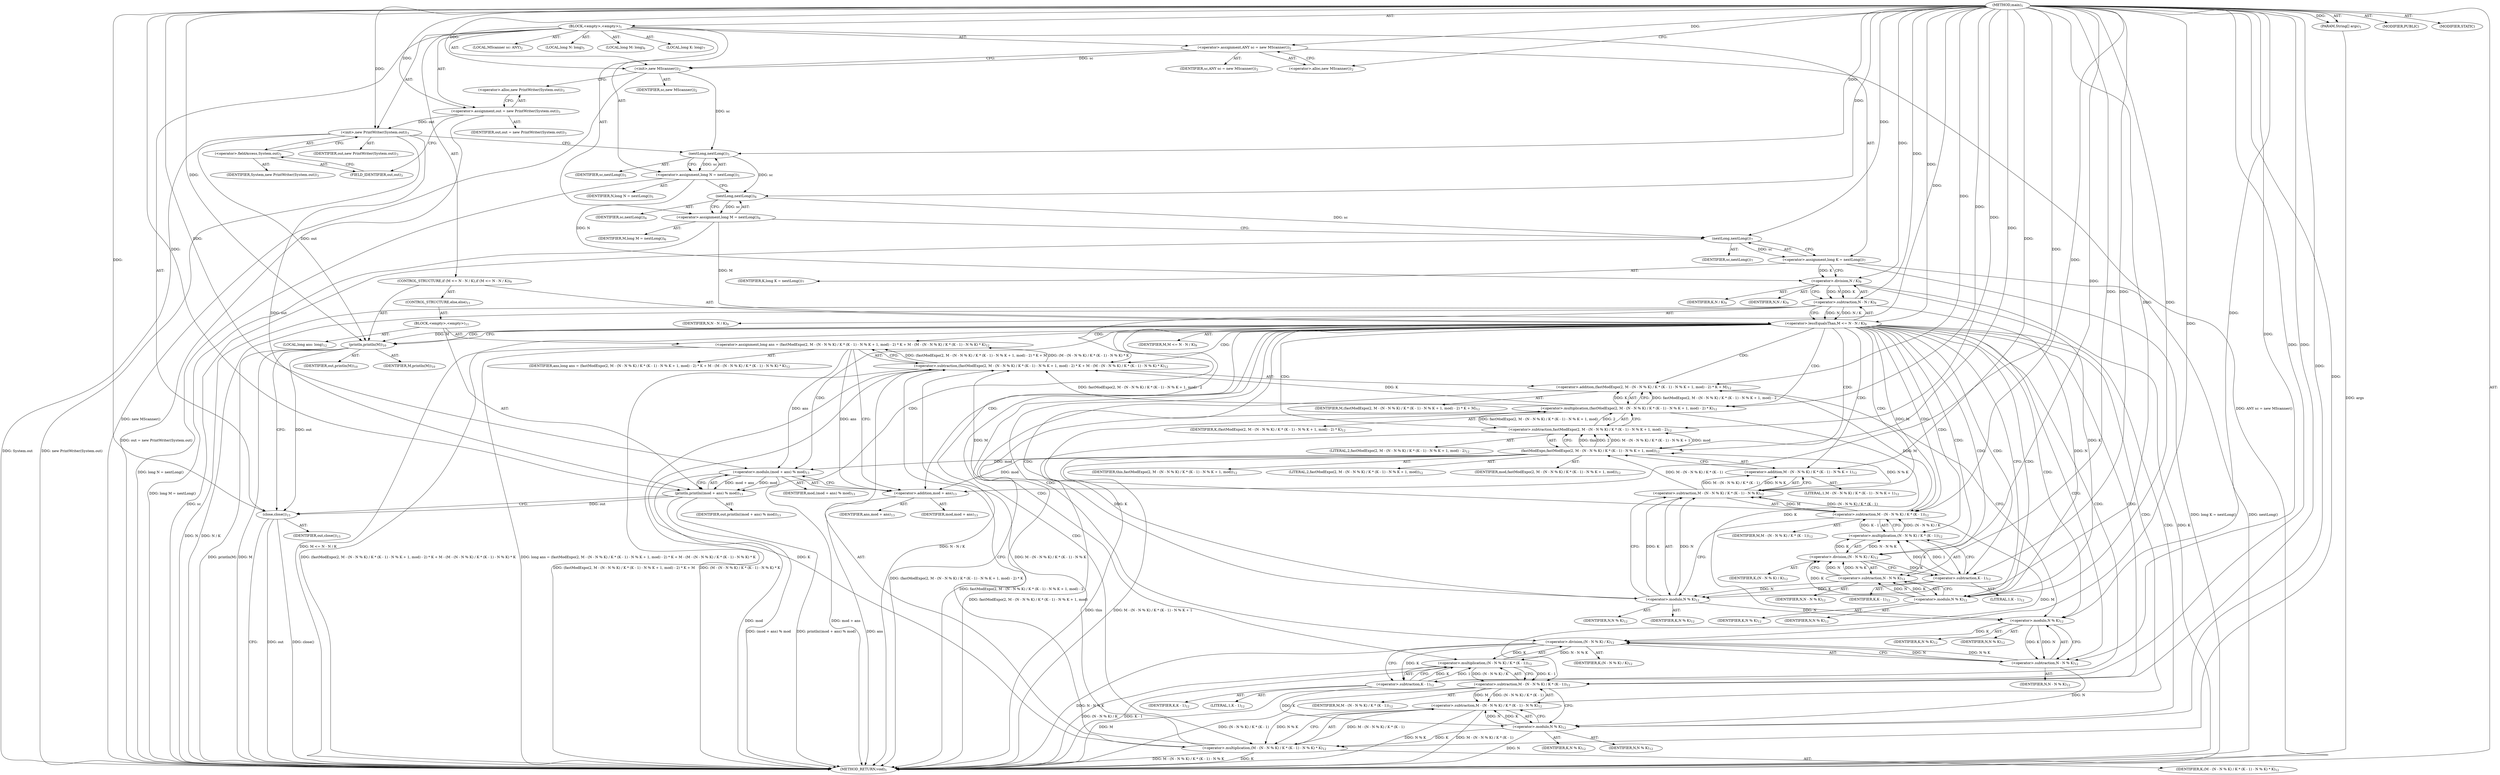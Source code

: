 digraph "main" {  
"19" [label = <(METHOD,main)<SUB>1</SUB>> ]
"20" [label = <(PARAM,String[] args)<SUB>1</SUB>> ]
"21" [label = <(BLOCK,&lt;empty&gt;,&lt;empty&gt;)<SUB>1</SUB>> ]
"4" [label = <(LOCAL,MScanner sc: ANY)<SUB>2</SUB>> ]
"22" [label = <(&lt;operator&gt;.assignment,ANY sc = new MScanner())<SUB>2</SUB>> ]
"23" [label = <(IDENTIFIER,sc,ANY sc = new MScanner())<SUB>2</SUB>> ]
"24" [label = <(&lt;operator&gt;.alloc,new MScanner())<SUB>2</SUB>> ]
"25" [label = <(&lt;init&gt;,new MScanner())<SUB>2</SUB>> ]
"3" [label = <(IDENTIFIER,sc,new MScanner())<SUB>2</SUB>> ]
"26" [label = <(&lt;operator&gt;.assignment,out = new PrintWriter(System.out))<SUB>3</SUB>> ]
"27" [label = <(IDENTIFIER,out,out = new PrintWriter(System.out))<SUB>3</SUB>> ]
"28" [label = <(&lt;operator&gt;.alloc,new PrintWriter(System.out))<SUB>3</SUB>> ]
"29" [label = <(&lt;init&gt;,new PrintWriter(System.out))<SUB>3</SUB>> ]
"30" [label = <(IDENTIFIER,out,new PrintWriter(System.out))<SUB>3</SUB>> ]
"31" [label = <(&lt;operator&gt;.fieldAccess,System.out)<SUB>3</SUB>> ]
"32" [label = <(IDENTIFIER,System,new PrintWriter(System.out))<SUB>3</SUB>> ]
"33" [label = <(FIELD_IDENTIFIER,out,out)<SUB>3</SUB>> ]
"34" [label = <(LOCAL,long N: long)<SUB>5</SUB>> ]
"35" [label = <(&lt;operator&gt;.assignment,long N = nextLong())<SUB>5</SUB>> ]
"36" [label = <(IDENTIFIER,N,long N = nextLong())<SUB>5</SUB>> ]
"37" [label = <(nextLong,nextLong())<SUB>5</SUB>> ]
"38" [label = <(IDENTIFIER,sc,nextLong())<SUB>5</SUB>> ]
"39" [label = <(LOCAL,long M: long)<SUB>6</SUB>> ]
"40" [label = <(&lt;operator&gt;.assignment,long M = nextLong())<SUB>6</SUB>> ]
"41" [label = <(IDENTIFIER,M,long M = nextLong())<SUB>6</SUB>> ]
"42" [label = <(nextLong,nextLong())<SUB>6</SUB>> ]
"43" [label = <(IDENTIFIER,sc,nextLong())<SUB>6</SUB>> ]
"44" [label = <(LOCAL,long K: long)<SUB>7</SUB>> ]
"45" [label = <(&lt;operator&gt;.assignment,long K = nextLong())<SUB>7</SUB>> ]
"46" [label = <(IDENTIFIER,K,long K = nextLong())<SUB>7</SUB>> ]
"47" [label = <(nextLong,nextLong())<SUB>7</SUB>> ]
"48" [label = <(IDENTIFIER,sc,nextLong())<SUB>7</SUB>> ]
"49" [label = <(CONTROL_STRUCTURE,if (M &lt;= N - N / K),if (M &lt;= N - N / K))<SUB>9</SUB>> ]
"50" [label = <(&lt;operator&gt;.lessEqualsThan,M &lt;= N - N / K)<SUB>9</SUB>> ]
"51" [label = <(IDENTIFIER,M,M &lt;= N - N / K)<SUB>9</SUB>> ]
"52" [label = <(&lt;operator&gt;.subtraction,N - N / K)<SUB>9</SUB>> ]
"53" [label = <(IDENTIFIER,N,N - N / K)<SUB>9</SUB>> ]
"54" [label = <(&lt;operator&gt;.division,N / K)<SUB>9</SUB>> ]
"55" [label = <(IDENTIFIER,N,N / K)<SUB>9</SUB>> ]
"56" [label = <(IDENTIFIER,K,N / K)<SUB>9</SUB>> ]
"57" [label = <(println,println(M))<SUB>10</SUB>> ]
"58" [label = <(IDENTIFIER,out,println(M))<SUB>10</SUB>> ]
"59" [label = <(IDENTIFIER,M,println(M))<SUB>10</SUB>> ]
"60" [label = <(CONTROL_STRUCTURE,else,else)<SUB>11</SUB>> ]
"61" [label = <(BLOCK,&lt;empty&gt;,&lt;empty&gt;)<SUB>11</SUB>> ]
"62" [label = <(LOCAL,long ans: long)<SUB>12</SUB>> ]
"63" [label = <(&lt;operator&gt;.assignment,long ans = (fastModExpo(2, M - (N - N % K) / K * (K - 1) - N % K + 1, mod) - 2) * K + M - (M - (N - N % K) / K * (K - 1) - N % K) * K)<SUB>12</SUB>> ]
"64" [label = <(IDENTIFIER,ans,long ans = (fastModExpo(2, M - (N - N % K) / K * (K - 1) - N % K + 1, mod) - 2) * K + M - (M - (N - N % K) / K * (K - 1) - N % K) * K)<SUB>12</SUB>> ]
"65" [label = <(&lt;operator&gt;.subtraction,(fastModExpo(2, M - (N - N % K) / K * (K - 1) - N % K + 1, mod) - 2) * K + M - (M - (N - N % K) / K * (K - 1) - N % K) * K)<SUB>12</SUB>> ]
"66" [label = <(&lt;operator&gt;.addition,(fastModExpo(2, M - (N - N % K) / K * (K - 1) - N % K + 1, mod) - 2) * K + M)<SUB>12</SUB>> ]
"67" [label = <(&lt;operator&gt;.multiplication,(fastModExpo(2, M - (N - N % K) / K * (K - 1) - N % K + 1, mod) - 2) * K)<SUB>12</SUB>> ]
"68" [label = <(&lt;operator&gt;.subtraction,fastModExpo(2, M - (N - N % K) / K * (K - 1) - N % K + 1, mod) - 2)<SUB>12</SUB>> ]
"69" [label = <(fastModExpo,fastModExpo(2, M - (N - N % K) / K * (K - 1) - N % K + 1, mod))<SUB>12</SUB>> ]
"70" [label = <(IDENTIFIER,this,fastModExpo(2, M - (N - N % K) / K * (K - 1) - N % K + 1, mod))<SUB>12</SUB>> ]
"71" [label = <(LITERAL,2,fastModExpo(2, M - (N - N % K) / K * (K - 1) - N % K + 1, mod))<SUB>12</SUB>> ]
"72" [label = <(&lt;operator&gt;.addition,M - (N - N % K) / K * (K - 1) - N % K + 1)<SUB>12</SUB>> ]
"73" [label = <(&lt;operator&gt;.subtraction,M - (N - N % K) / K * (K - 1) - N % K)<SUB>12</SUB>> ]
"74" [label = <(&lt;operator&gt;.subtraction,M - (N - N % K) / K * (K - 1))<SUB>12</SUB>> ]
"75" [label = <(IDENTIFIER,M,M - (N - N % K) / K * (K - 1))<SUB>12</SUB>> ]
"76" [label = <(&lt;operator&gt;.multiplication,(N - N % K) / K * (K - 1))<SUB>12</SUB>> ]
"77" [label = <(&lt;operator&gt;.division,(N - N % K) / K)<SUB>12</SUB>> ]
"78" [label = <(&lt;operator&gt;.subtraction,N - N % K)<SUB>12</SUB>> ]
"79" [label = <(IDENTIFIER,N,N - N % K)<SUB>12</SUB>> ]
"80" [label = <(&lt;operator&gt;.modulo,N % K)<SUB>12</SUB>> ]
"81" [label = <(IDENTIFIER,N,N % K)<SUB>12</SUB>> ]
"82" [label = <(IDENTIFIER,K,N % K)<SUB>12</SUB>> ]
"83" [label = <(IDENTIFIER,K,(N - N % K) / K)<SUB>12</SUB>> ]
"84" [label = <(&lt;operator&gt;.subtraction,K - 1)<SUB>12</SUB>> ]
"85" [label = <(IDENTIFIER,K,K - 1)<SUB>12</SUB>> ]
"86" [label = <(LITERAL,1,K - 1)<SUB>12</SUB>> ]
"87" [label = <(&lt;operator&gt;.modulo,N % K)<SUB>12</SUB>> ]
"88" [label = <(IDENTIFIER,N,N % K)<SUB>12</SUB>> ]
"89" [label = <(IDENTIFIER,K,N % K)<SUB>12</SUB>> ]
"90" [label = <(LITERAL,1,M - (N - N % K) / K * (K - 1) - N % K + 1)<SUB>12</SUB>> ]
"91" [label = <(IDENTIFIER,mod,fastModExpo(2, M - (N - N % K) / K * (K - 1) - N % K + 1, mod))<SUB>12</SUB>> ]
"92" [label = <(LITERAL,2,fastModExpo(2, M - (N - N % K) / K * (K - 1) - N % K + 1, mod) - 2)<SUB>12</SUB>> ]
"93" [label = <(IDENTIFIER,K,(fastModExpo(2, M - (N - N % K) / K * (K - 1) - N % K + 1, mod) - 2) * K)<SUB>12</SUB>> ]
"94" [label = <(IDENTIFIER,M,(fastModExpo(2, M - (N - N % K) / K * (K - 1) - N % K + 1, mod) - 2) * K + M)<SUB>12</SUB>> ]
"95" [label = <(&lt;operator&gt;.multiplication,(M - (N - N % K) / K * (K - 1) - N % K) * K)<SUB>12</SUB>> ]
"96" [label = <(&lt;operator&gt;.subtraction,M - (N - N % K) / K * (K - 1) - N % K)<SUB>12</SUB>> ]
"97" [label = <(&lt;operator&gt;.subtraction,M - (N - N % K) / K * (K - 1))<SUB>12</SUB>> ]
"98" [label = <(IDENTIFIER,M,M - (N - N % K) / K * (K - 1))<SUB>12</SUB>> ]
"99" [label = <(&lt;operator&gt;.multiplication,(N - N % K) / K * (K - 1))<SUB>12</SUB>> ]
"100" [label = <(&lt;operator&gt;.division,(N - N % K) / K)<SUB>12</SUB>> ]
"101" [label = <(&lt;operator&gt;.subtraction,N - N % K)<SUB>12</SUB>> ]
"102" [label = <(IDENTIFIER,N,N - N % K)<SUB>12</SUB>> ]
"103" [label = <(&lt;operator&gt;.modulo,N % K)<SUB>12</SUB>> ]
"104" [label = <(IDENTIFIER,N,N % K)<SUB>12</SUB>> ]
"105" [label = <(IDENTIFIER,K,N % K)<SUB>12</SUB>> ]
"106" [label = <(IDENTIFIER,K,(N - N % K) / K)<SUB>12</SUB>> ]
"107" [label = <(&lt;operator&gt;.subtraction,K - 1)<SUB>12</SUB>> ]
"108" [label = <(IDENTIFIER,K,K - 1)<SUB>12</SUB>> ]
"109" [label = <(LITERAL,1,K - 1)<SUB>12</SUB>> ]
"110" [label = <(&lt;operator&gt;.modulo,N % K)<SUB>12</SUB>> ]
"111" [label = <(IDENTIFIER,N,N % K)<SUB>12</SUB>> ]
"112" [label = <(IDENTIFIER,K,N % K)<SUB>12</SUB>> ]
"113" [label = <(IDENTIFIER,K,(M - (N - N % K) / K * (K - 1) - N % K) * K)<SUB>12</SUB>> ]
"114" [label = <(println,println((mod + ans) % mod))<SUB>13</SUB>> ]
"115" [label = <(IDENTIFIER,out,println((mod + ans) % mod))<SUB>13</SUB>> ]
"116" [label = <(&lt;operator&gt;.modulo,(mod + ans) % mod)<SUB>13</SUB>> ]
"117" [label = <(&lt;operator&gt;.addition,mod + ans)<SUB>13</SUB>> ]
"118" [label = <(IDENTIFIER,mod,mod + ans)<SUB>13</SUB>> ]
"119" [label = <(IDENTIFIER,ans,mod + ans)<SUB>13</SUB>> ]
"120" [label = <(IDENTIFIER,mod,(mod + ans) % mod)<SUB>13</SUB>> ]
"121" [label = <(close,close())<SUB>15</SUB>> ]
"122" [label = <(IDENTIFIER,out,close())<SUB>15</SUB>> ]
"123" [label = <(MODIFIER,PUBLIC)> ]
"124" [label = <(MODIFIER,STATIC)> ]
"125" [label = <(METHOD_RETURN,void)<SUB>1</SUB>> ]
  "19" -> "20"  [ label = "AST: "] 
  "19" -> "21"  [ label = "AST: "] 
  "19" -> "123"  [ label = "AST: "] 
  "19" -> "124"  [ label = "AST: "] 
  "19" -> "125"  [ label = "AST: "] 
  "21" -> "4"  [ label = "AST: "] 
  "21" -> "22"  [ label = "AST: "] 
  "21" -> "25"  [ label = "AST: "] 
  "21" -> "26"  [ label = "AST: "] 
  "21" -> "29"  [ label = "AST: "] 
  "21" -> "34"  [ label = "AST: "] 
  "21" -> "35"  [ label = "AST: "] 
  "21" -> "39"  [ label = "AST: "] 
  "21" -> "40"  [ label = "AST: "] 
  "21" -> "44"  [ label = "AST: "] 
  "21" -> "45"  [ label = "AST: "] 
  "21" -> "49"  [ label = "AST: "] 
  "21" -> "121"  [ label = "AST: "] 
  "22" -> "23"  [ label = "AST: "] 
  "22" -> "24"  [ label = "AST: "] 
  "25" -> "3"  [ label = "AST: "] 
  "26" -> "27"  [ label = "AST: "] 
  "26" -> "28"  [ label = "AST: "] 
  "29" -> "30"  [ label = "AST: "] 
  "29" -> "31"  [ label = "AST: "] 
  "31" -> "32"  [ label = "AST: "] 
  "31" -> "33"  [ label = "AST: "] 
  "35" -> "36"  [ label = "AST: "] 
  "35" -> "37"  [ label = "AST: "] 
  "37" -> "38"  [ label = "AST: "] 
  "40" -> "41"  [ label = "AST: "] 
  "40" -> "42"  [ label = "AST: "] 
  "42" -> "43"  [ label = "AST: "] 
  "45" -> "46"  [ label = "AST: "] 
  "45" -> "47"  [ label = "AST: "] 
  "47" -> "48"  [ label = "AST: "] 
  "49" -> "50"  [ label = "AST: "] 
  "49" -> "57"  [ label = "AST: "] 
  "49" -> "60"  [ label = "AST: "] 
  "50" -> "51"  [ label = "AST: "] 
  "50" -> "52"  [ label = "AST: "] 
  "52" -> "53"  [ label = "AST: "] 
  "52" -> "54"  [ label = "AST: "] 
  "54" -> "55"  [ label = "AST: "] 
  "54" -> "56"  [ label = "AST: "] 
  "57" -> "58"  [ label = "AST: "] 
  "57" -> "59"  [ label = "AST: "] 
  "60" -> "61"  [ label = "AST: "] 
  "61" -> "62"  [ label = "AST: "] 
  "61" -> "63"  [ label = "AST: "] 
  "61" -> "114"  [ label = "AST: "] 
  "63" -> "64"  [ label = "AST: "] 
  "63" -> "65"  [ label = "AST: "] 
  "65" -> "66"  [ label = "AST: "] 
  "65" -> "95"  [ label = "AST: "] 
  "66" -> "67"  [ label = "AST: "] 
  "66" -> "94"  [ label = "AST: "] 
  "67" -> "68"  [ label = "AST: "] 
  "67" -> "93"  [ label = "AST: "] 
  "68" -> "69"  [ label = "AST: "] 
  "68" -> "92"  [ label = "AST: "] 
  "69" -> "70"  [ label = "AST: "] 
  "69" -> "71"  [ label = "AST: "] 
  "69" -> "72"  [ label = "AST: "] 
  "69" -> "91"  [ label = "AST: "] 
  "72" -> "73"  [ label = "AST: "] 
  "72" -> "90"  [ label = "AST: "] 
  "73" -> "74"  [ label = "AST: "] 
  "73" -> "87"  [ label = "AST: "] 
  "74" -> "75"  [ label = "AST: "] 
  "74" -> "76"  [ label = "AST: "] 
  "76" -> "77"  [ label = "AST: "] 
  "76" -> "84"  [ label = "AST: "] 
  "77" -> "78"  [ label = "AST: "] 
  "77" -> "83"  [ label = "AST: "] 
  "78" -> "79"  [ label = "AST: "] 
  "78" -> "80"  [ label = "AST: "] 
  "80" -> "81"  [ label = "AST: "] 
  "80" -> "82"  [ label = "AST: "] 
  "84" -> "85"  [ label = "AST: "] 
  "84" -> "86"  [ label = "AST: "] 
  "87" -> "88"  [ label = "AST: "] 
  "87" -> "89"  [ label = "AST: "] 
  "95" -> "96"  [ label = "AST: "] 
  "95" -> "113"  [ label = "AST: "] 
  "96" -> "97"  [ label = "AST: "] 
  "96" -> "110"  [ label = "AST: "] 
  "97" -> "98"  [ label = "AST: "] 
  "97" -> "99"  [ label = "AST: "] 
  "99" -> "100"  [ label = "AST: "] 
  "99" -> "107"  [ label = "AST: "] 
  "100" -> "101"  [ label = "AST: "] 
  "100" -> "106"  [ label = "AST: "] 
  "101" -> "102"  [ label = "AST: "] 
  "101" -> "103"  [ label = "AST: "] 
  "103" -> "104"  [ label = "AST: "] 
  "103" -> "105"  [ label = "AST: "] 
  "107" -> "108"  [ label = "AST: "] 
  "107" -> "109"  [ label = "AST: "] 
  "110" -> "111"  [ label = "AST: "] 
  "110" -> "112"  [ label = "AST: "] 
  "114" -> "115"  [ label = "AST: "] 
  "114" -> "116"  [ label = "AST: "] 
  "116" -> "117"  [ label = "AST: "] 
  "116" -> "120"  [ label = "AST: "] 
  "117" -> "118"  [ label = "AST: "] 
  "117" -> "119"  [ label = "AST: "] 
  "121" -> "122"  [ label = "AST: "] 
  "22" -> "25"  [ label = "CFG: "] 
  "25" -> "28"  [ label = "CFG: "] 
  "26" -> "33"  [ label = "CFG: "] 
  "29" -> "37"  [ label = "CFG: "] 
  "35" -> "42"  [ label = "CFG: "] 
  "40" -> "47"  [ label = "CFG: "] 
  "45" -> "54"  [ label = "CFG: "] 
  "121" -> "125"  [ label = "CFG: "] 
  "24" -> "22"  [ label = "CFG: "] 
  "28" -> "26"  [ label = "CFG: "] 
  "31" -> "29"  [ label = "CFG: "] 
  "37" -> "35"  [ label = "CFG: "] 
  "42" -> "40"  [ label = "CFG: "] 
  "47" -> "45"  [ label = "CFG: "] 
  "50" -> "57"  [ label = "CFG: "] 
  "50" -> "80"  [ label = "CFG: "] 
  "57" -> "121"  [ label = "CFG: "] 
  "33" -> "31"  [ label = "CFG: "] 
  "52" -> "50"  [ label = "CFG: "] 
  "54" -> "52"  [ label = "CFG: "] 
  "63" -> "117"  [ label = "CFG: "] 
  "114" -> "121"  [ label = "CFG: "] 
  "65" -> "63"  [ label = "CFG: "] 
  "116" -> "114"  [ label = "CFG: "] 
  "66" -> "103"  [ label = "CFG: "] 
  "95" -> "65"  [ label = "CFG: "] 
  "117" -> "116"  [ label = "CFG: "] 
  "67" -> "66"  [ label = "CFG: "] 
  "96" -> "95"  [ label = "CFG: "] 
  "68" -> "67"  [ label = "CFG: "] 
  "97" -> "110"  [ label = "CFG: "] 
  "110" -> "96"  [ label = "CFG: "] 
  "69" -> "68"  [ label = "CFG: "] 
  "99" -> "97"  [ label = "CFG: "] 
  "72" -> "69"  [ label = "CFG: "] 
  "100" -> "107"  [ label = "CFG: "] 
  "107" -> "99"  [ label = "CFG: "] 
  "73" -> "72"  [ label = "CFG: "] 
  "101" -> "100"  [ label = "CFG: "] 
  "74" -> "87"  [ label = "CFG: "] 
  "87" -> "73"  [ label = "CFG: "] 
  "103" -> "101"  [ label = "CFG: "] 
  "76" -> "74"  [ label = "CFG: "] 
  "77" -> "84"  [ label = "CFG: "] 
  "84" -> "76"  [ label = "CFG: "] 
  "78" -> "77"  [ label = "CFG: "] 
  "80" -> "78"  [ label = "CFG: "] 
  "19" -> "24"  [ label = "CFG: "] 
  "20" -> "125"  [ label = "DDG: args"] 
  "22" -> "125"  [ label = "DDG: ANY sc = new MScanner()"] 
  "25" -> "125"  [ label = "DDG: new MScanner()"] 
  "26" -> "125"  [ label = "DDG: out = new PrintWriter(System.out)"] 
  "29" -> "125"  [ label = "DDG: System.out"] 
  "29" -> "125"  [ label = "DDG: new PrintWriter(System.out)"] 
  "35" -> "125"  [ label = "DDG: long N = nextLong()"] 
  "40" -> "125"  [ label = "DDG: long M = nextLong()"] 
  "47" -> "125"  [ label = "DDG: sc"] 
  "45" -> "125"  [ label = "DDG: nextLong()"] 
  "45" -> "125"  [ label = "DDG: long K = nextLong()"] 
  "52" -> "125"  [ label = "DDG: N"] 
  "54" -> "125"  [ label = "DDG: K"] 
  "52" -> "125"  [ label = "DDG: N / K"] 
  "50" -> "125"  [ label = "DDG: N - N / K"] 
  "50" -> "125"  [ label = "DDG: M &lt;= N - N / K"] 
  "69" -> "125"  [ label = "DDG: M - (N - N % K) / K * (K - 1) - N % K + 1"] 
  "68" -> "125"  [ label = "DDG: fastModExpo(2, M - (N - N % K) / K * (K - 1) - N % K + 1, mod)"] 
  "67" -> "125"  [ label = "DDG: fastModExpo(2, M - (N - N % K) / K * (K - 1) - N % K + 1, mod) - 2"] 
  "66" -> "125"  [ label = "DDG: (fastModExpo(2, M - (N - N % K) / K * (K - 1) - N % K + 1, mod) - 2) * K"] 
  "65" -> "125"  [ label = "DDG: (fastModExpo(2, M - (N - N % K) / K * (K - 1) - N % K + 1, mod) - 2) * K + M"] 
  "97" -> "125"  [ label = "DDG: M"] 
  "100" -> "125"  [ label = "DDG: N - N % K"] 
  "99" -> "125"  [ label = "DDG: (N - N % K) / K"] 
  "99" -> "125"  [ label = "DDG: K - 1"] 
  "97" -> "125"  [ label = "DDG: (N - N % K) / K * (K - 1)"] 
  "96" -> "125"  [ label = "DDG: M - (N - N % K) / K * (K - 1)"] 
  "110" -> "125"  [ label = "DDG: N"] 
  "96" -> "125"  [ label = "DDG: N % K"] 
  "95" -> "125"  [ label = "DDG: M - (N - N % K) / K * (K - 1) - N % K"] 
  "95" -> "125"  [ label = "DDG: K"] 
  "65" -> "125"  [ label = "DDG: (M - (N - N % K) / K * (K - 1) - N % K) * K"] 
  "63" -> "125"  [ label = "DDG: (fastModExpo(2, M - (N - N % K) / K * (K - 1) - N % K + 1, mod) - 2) * K + M - (M - (N - N % K) / K * (K - 1) - N % K) * K"] 
  "63" -> "125"  [ label = "DDG: long ans = (fastModExpo(2, M - (N - N % K) / K * (K - 1) - N % K + 1, mod) - 2) * K + M - (M - (N - N % K) / K * (K - 1) - N % K) * K"] 
  "117" -> "125"  [ label = "DDG: ans"] 
  "116" -> "125"  [ label = "DDG: mod + ans"] 
  "116" -> "125"  [ label = "DDG: mod"] 
  "114" -> "125"  [ label = "DDG: (mod + ans) % mod"] 
  "114" -> "125"  [ label = "DDG: println((mod + ans) % mod)"] 
  "57" -> "125"  [ label = "DDG: M"] 
  "57" -> "125"  [ label = "DDG: println(M)"] 
  "121" -> "125"  [ label = "DDG: out"] 
  "121" -> "125"  [ label = "DDG: close()"] 
  "69" -> "125"  [ label = "DDG: this"] 
  "19" -> "20"  [ label = "DDG: "] 
  "19" -> "22"  [ label = "DDG: "] 
  "19" -> "26"  [ label = "DDG: "] 
  "37" -> "35"  [ label = "DDG: sc"] 
  "42" -> "40"  [ label = "DDG: sc"] 
  "47" -> "45"  [ label = "DDG: sc"] 
  "22" -> "25"  [ label = "DDG: sc"] 
  "19" -> "25"  [ label = "DDG: "] 
  "26" -> "29"  [ label = "DDG: out"] 
  "19" -> "29"  [ label = "DDG: "] 
  "114" -> "121"  [ label = "DDG: out"] 
  "57" -> "121"  [ label = "DDG: out"] 
  "19" -> "121"  [ label = "DDG: "] 
  "25" -> "37"  [ label = "DDG: sc"] 
  "19" -> "37"  [ label = "DDG: "] 
  "37" -> "42"  [ label = "DDG: sc"] 
  "19" -> "42"  [ label = "DDG: "] 
  "42" -> "47"  [ label = "DDG: sc"] 
  "19" -> "47"  [ label = "DDG: "] 
  "40" -> "50"  [ label = "DDG: M"] 
  "19" -> "50"  [ label = "DDG: "] 
  "52" -> "50"  [ label = "DDG: N"] 
  "52" -> "50"  [ label = "DDG: N / K"] 
  "29" -> "57"  [ label = "DDG: out"] 
  "19" -> "57"  [ label = "DDG: "] 
  "50" -> "57"  [ label = "DDG: M"] 
  "54" -> "52"  [ label = "DDG: N"] 
  "19" -> "52"  [ label = "DDG: "] 
  "54" -> "52"  [ label = "DDG: K"] 
  "65" -> "63"  [ label = "DDG: (fastModExpo(2, M - (N - N % K) / K * (K - 1) - N % K + 1, mod) - 2) * K + M"] 
  "65" -> "63"  [ label = "DDG: (M - (N - N % K) / K * (K - 1) - N % K) * K"] 
  "35" -> "54"  [ label = "DDG: N"] 
  "19" -> "54"  [ label = "DDG: "] 
  "45" -> "54"  [ label = "DDG: K"] 
  "29" -> "114"  [ label = "DDG: out"] 
  "19" -> "114"  [ label = "DDG: "] 
  "116" -> "114"  [ label = "DDG: mod + ans"] 
  "116" -> "114"  [ label = "DDG: mod"] 
  "67" -> "65"  [ label = "DDG: fastModExpo(2, M - (N - N % K) / K * (K - 1) - N % K + 1, mod) - 2"] 
  "67" -> "65"  [ label = "DDG: K"] 
  "74" -> "65"  [ label = "DDG: M"] 
  "19" -> "65"  [ label = "DDG: "] 
  "95" -> "65"  [ label = "DDG: M - (N - N % K) / K * (K - 1) - N % K"] 
  "95" -> "65"  [ label = "DDG: K"] 
  "69" -> "116"  [ label = "DDG: mod"] 
  "19" -> "116"  [ label = "DDG: "] 
  "63" -> "116"  [ label = "DDG: ans"] 
  "67" -> "66"  [ label = "DDG: fastModExpo(2, M - (N - N % K) / K * (K - 1) - N % K + 1, mod) - 2"] 
  "67" -> "66"  [ label = "DDG: K"] 
  "74" -> "66"  [ label = "DDG: M"] 
  "19" -> "66"  [ label = "DDG: "] 
  "96" -> "95"  [ label = "DDG: M - (N - N % K) / K * (K - 1)"] 
  "96" -> "95"  [ label = "DDG: N % K"] 
  "110" -> "95"  [ label = "DDG: K"] 
  "19" -> "95"  [ label = "DDG: "] 
  "69" -> "117"  [ label = "DDG: mod"] 
  "19" -> "117"  [ label = "DDG: "] 
  "63" -> "117"  [ label = "DDG: ans"] 
  "68" -> "67"  [ label = "DDG: fastModExpo(2, M - (N - N % K) / K * (K - 1) - N % K + 1, mod)"] 
  "68" -> "67"  [ label = "DDG: 2"] 
  "87" -> "67"  [ label = "DDG: K"] 
  "19" -> "67"  [ label = "DDG: "] 
  "97" -> "96"  [ label = "DDG: M"] 
  "97" -> "96"  [ label = "DDG: (N - N % K) / K * (K - 1)"] 
  "110" -> "96"  [ label = "DDG: N"] 
  "110" -> "96"  [ label = "DDG: K"] 
  "69" -> "68"  [ label = "DDG: this"] 
  "69" -> "68"  [ label = "DDG: 2"] 
  "69" -> "68"  [ label = "DDG: M - (N - N % K) / K * (K - 1) - N % K + 1"] 
  "69" -> "68"  [ label = "DDG: mod"] 
  "19" -> "68"  [ label = "DDG: "] 
  "19" -> "97"  [ label = "DDG: "] 
  "74" -> "97"  [ label = "DDG: M"] 
  "99" -> "97"  [ label = "DDG: (N - N % K) / K"] 
  "99" -> "97"  [ label = "DDG: K - 1"] 
  "101" -> "110"  [ label = "DDG: N"] 
  "19" -> "110"  [ label = "DDG: "] 
  "107" -> "110"  [ label = "DDG: K"] 
  "19" -> "69"  [ label = "DDG: "] 
  "73" -> "69"  [ label = "DDG: M - (N - N % K) / K * (K - 1)"] 
  "73" -> "69"  [ label = "DDG: N % K"] 
  "100" -> "99"  [ label = "DDG: N - N % K"] 
  "100" -> "99"  [ label = "DDG: K"] 
  "107" -> "99"  [ label = "DDG: K"] 
  "107" -> "99"  [ label = "DDG: 1"] 
  "73" -> "72"  [ label = "DDG: M - (N - N % K) / K * (K - 1)"] 
  "73" -> "72"  [ label = "DDG: N % K"] 
  "19" -> "72"  [ label = "DDG: "] 
  "101" -> "100"  [ label = "DDG: N"] 
  "101" -> "100"  [ label = "DDG: N % K"] 
  "103" -> "100"  [ label = "DDG: K"] 
  "19" -> "100"  [ label = "DDG: "] 
  "100" -> "107"  [ label = "DDG: K"] 
  "19" -> "107"  [ label = "DDG: "] 
  "74" -> "73"  [ label = "DDG: M"] 
  "74" -> "73"  [ label = "DDG: (N - N % K) / K * (K - 1)"] 
  "87" -> "73"  [ label = "DDG: N"] 
  "87" -> "73"  [ label = "DDG: K"] 
  "103" -> "101"  [ label = "DDG: N"] 
  "19" -> "101"  [ label = "DDG: "] 
  "103" -> "101"  [ label = "DDG: K"] 
  "50" -> "74"  [ label = "DDG: M"] 
  "19" -> "74"  [ label = "DDG: "] 
  "76" -> "74"  [ label = "DDG: (N - N % K) / K"] 
  "76" -> "74"  [ label = "DDG: K - 1"] 
  "78" -> "87"  [ label = "DDG: N"] 
  "19" -> "87"  [ label = "DDG: "] 
  "84" -> "87"  [ label = "DDG: K"] 
  "87" -> "103"  [ label = "DDG: N"] 
  "19" -> "103"  [ label = "DDG: "] 
  "67" -> "103"  [ label = "DDG: K"] 
  "77" -> "76"  [ label = "DDG: N - N % K"] 
  "77" -> "76"  [ label = "DDG: K"] 
  "84" -> "76"  [ label = "DDG: K"] 
  "84" -> "76"  [ label = "DDG: 1"] 
  "78" -> "77"  [ label = "DDG: N"] 
  "78" -> "77"  [ label = "DDG: N % K"] 
  "80" -> "77"  [ label = "DDG: K"] 
  "19" -> "77"  [ label = "DDG: "] 
  "77" -> "84"  [ label = "DDG: K"] 
  "19" -> "84"  [ label = "DDG: "] 
  "80" -> "78"  [ label = "DDG: N"] 
  "19" -> "78"  [ label = "DDG: "] 
  "80" -> "78"  [ label = "DDG: K"] 
  "52" -> "80"  [ label = "DDG: N"] 
  "19" -> "80"  [ label = "DDG: "] 
  "54" -> "80"  [ label = "DDG: K"] 
  "50" -> "107"  [ label = "CDG: "] 
  "50" -> "68"  [ label = "CDG: "] 
  "50" -> "73"  [ label = "CDG: "] 
  "50" -> "96"  [ label = "CDG: "] 
  "50" -> "77"  [ label = "CDG: "] 
  "50" -> "57"  [ label = "CDG: "] 
  "50" -> "66"  [ label = "CDG: "] 
  "50" -> "116"  [ label = "CDG: "] 
  "50" -> "99"  [ label = "CDG: "] 
  "50" -> "84"  [ label = "CDG: "] 
  "50" -> "114"  [ label = "CDG: "] 
  "50" -> "72"  [ label = "CDG: "] 
  "50" -> "103"  [ label = "CDG: "] 
  "50" -> "69"  [ label = "CDG: "] 
  "50" -> "67"  [ label = "CDG: "] 
  "50" -> "74"  [ label = "CDG: "] 
  "50" -> "95"  [ label = "CDG: "] 
  "50" -> "76"  [ label = "CDG: "] 
  "50" -> "65"  [ label = "CDG: "] 
  "50" -> "87"  [ label = "CDG: "] 
  "50" -> "97"  [ label = "CDG: "] 
  "50" -> "101"  [ label = "CDG: "] 
  "50" -> "80"  [ label = "CDG: "] 
  "50" -> "100"  [ label = "CDG: "] 
  "50" -> "110"  [ label = "CDG: "] 
  "50" -> "117"  [ label = "CDG: "] 
  "50" -> "63"  [ label = "CDG: "] 
  "50" -> "78"  [ label = "CDG: "] 
}
